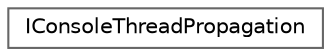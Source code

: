 digraph "Graphical Class Hierarchy"
{
 // INTERACTIVE_SVG=YES
 // LATEX_PDF_SIZE
  bgcolor="transparent";
  edge [fontname=Helvetica,fontsize=10,labelfontname=Helvetica,labelfontsize=10];
  node [fontname=Helvetica,fontsize=10,shape=box,height=0.2,width=0.4];
  rankdir="LR";
  Node0 [id="Node000000",label="IConsoleThreadPropagation",height=0.2,width=0.4,color="grey40", fillcolor="white", style="filled",URL="$de/d8e/structIConsoleThreadPropagation.html",tooltip="Interface to propagate changes of console variables to another thread."];
}
